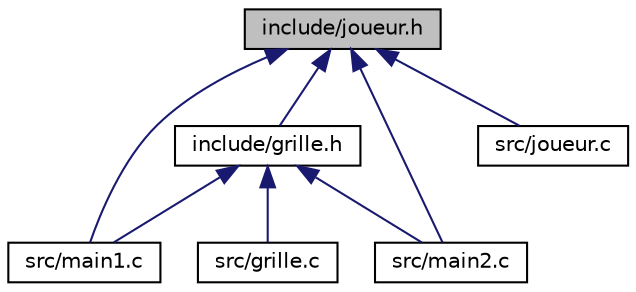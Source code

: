 digraph "include/joueur.h"
{
  edge [fontname="Helvetica",fontsize="10",labelfontname="Helvetica",labelfontsize="10"];
  node [fontname="Helvetica",fontsize="10",shape=record];
  Node1 [label="include/joueur.h",height=0.2,width=0.4,color="black", fillcolor="grey75", style="filled", fontcolor="black"];
  Node1 -> Node2 [dir="back",color="midnightblue",fontsize="10",style="solid",fontname="Helvetica"];
  Node2 [label="include/grille.h",height=0.2,width=0.4,color="black", fillcolor="white", style="filled",URL="$grille_8h.html",tooltip="Header file for \"grille.c\" file of TP3. "];
  Node2 -> Node3 [dir="back",color="midnightblue",fontsize="10",style="solid",fontname="Helvetica"];
  Node3 [label="src/grille.c",height=0.2,width=0.4,color="black", fillcolor="white", style="filled",URL="$grille_8c.html",tooltip="Source code file of TP3. "];
  Node2 -> Node4 [dir="back",color="midnightblue",fontsize="10",style="solid",fontname="Helvetica"];
  Node4 [label="src/main1.c",height=0.2,width=0.4,color="black", fillcolor="white", style="filled",URL="$main1_8c.html"];
  Node2 -> Node5 [dir="back",color="midnightblue",fontsize="10",style="solid",fontname="Helvetica"];
  Node5 [label="src/main2.c",height=0.2,width=0.4,color="black", fillcolor="white", style="filled",URL="$main2_8c.html"];
  Node1 -> Node6 [dir="back",color="midnightblue",fontsize="10",style="solid",fontname="Helvetica"];
  Node6 [label="src/joueur.c",height=0.2,width=0.4,color="black", fillcolor="white", style="filled",URL="$joueur_8c.html",tooltip="Source code file of TP3. "];
  Node1 -> Node4 [dir="back",color="midnightblue",fontsize="10",style="solid",fontname="Helvetica"];
  Node1 -> Node5 [dir="back",color="midnightblue",fontsize="10",style="solid",fontname="Helvetica"];
}

